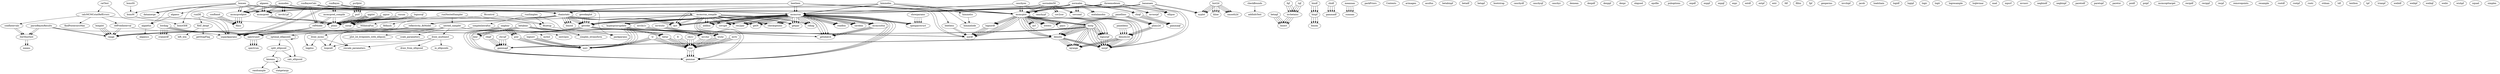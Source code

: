 /* Created by mdot for Matlab */
digraph m2html {
  RAT_deopt -> getStopFlag;
  RAT_deopt -> left_win;
  runDE -> RAT_deopt;
  runDE -> fitsetup;
  runDE -> unpackparams;
  NSIntraFun -> unpackparams;
  draw_mcmc -> logplus;
  draw_mcmc -> loopcell;
  draw_mcmc -> rescale_parameters;
  draw_multinest -> draw_from_ellipsoid;
  draw_multinest -> in_ellipsoids;
  draw_multinest -> loopcell;
  draw_multinest -> rescale_parameters;
  iterShortest -> means;
  iterShortest -> means;
  kmeans -> kmeans;
  kmeans -> randsample;
  kmeans -> statgetargs;
  nested_sampler -> draw_mcmc;
  nested_sampler -> draw_multinest;
  nested_sampler -> logplus;
  nested_sampler -> loopcell;
  nested_sampler -> mchol;
  nested_sampler -> nest2pos;
  nested_sampler -> optimal_ellipsoids;
  nested_sampler -> plot_2d_livepoints_with_ellipses;
  nested_sampler -> rescale_parameters;
  nested_sampler -> scale_parameters;
  optimal_ellipsoids -> calc_ellipsoid;
  optimal_ellipsoids -> optimal_ellipsoids;
  optimal_ellipsoids -> split_ellipsoid;
  parseBayesResults -> iterShortest;
  parseBayesResults -> iterShortest;
  parseBayesResults -> unpackparams;
  parseBayesResults -> range;
  parseBayesResults -> range;
  runNestedSampler -> NSIntraFun;
  runNestedSampler -> nested_sampler;
  runNestedSampler -> packparams;
  split_ellipsoid -> calc_ellipsoid;
  split_ellipsoid -> kmeans;
  calcMCMCstatRefErrors -> confIntervals;
  calcMCMCstatRefErrors -> findPosteriorsMax;
  calcMCMCstatRefErrors -> refPredInterval;
  calcMCMCstatRefErrors -> unpackparams;
  confIntervals -> iterShortest;
  confIntervals -> iterShortest;
  ratTest -> calcMCMCstatRefErrors;
  ratTest -> unpackparams;
  refPredInterval -> unpackparams;
  refPredInterval -> range;
  refPredInterval -> range;
  checkBounds -> addInfoText;
  fitcontrol -> fitfinish;
  fitcontrol -> fitsetup;
  fitfinish -> unpackparams;
  fitsetup -> packparams;
          betabinr -> betar;
  betabinr -> binr;
  betabinr -> betar;
  betabinr -> binr;
  betaqf -> bisect;
  betaqf -> bisect;
  betar -> chir;
  betar -> chir;
  bindf -> binpf;
  bindf -> binpf;
  binpf -> binom;
  binpf -> binom;
  boxplot -> range;
  boxplot -> range;
  chainstats -> bmstd;
  chainstats -> geweke;
  chainstats -> iact;
  chainstats -> plims;
  chainstats -> bmstd;
  chainstats -> geweke;
  chainstats -> iact;
  chainstats -> plims;
  chi1pf -> gammapf;
  chi1pf -> gammapf;
  chi1r -> chir;
  chi1r -> chir;
  chidf -> gammadf;
  chidf -> gammadf;
  chipf -> gammapf;
  chipf -> gammapf;
  chiqf -> gammaqf;
  chiqf -> gammaqf;
  chir -> gammar;
  chir -> gammar;
  confband -> fillyy;
  confband -> fillyy;
  cusum -> norqf;
  cusum -> norqf;
  density -> gammapf;
  density -> iqrange;
  density -> norpf;
  density -> gammapf;
  density -> iqrange;
  density -> norpf;
  density2d -> iqrange;
  density2d -> norpf;
  density2d -> iqrange;
  density2d -> norpf;
  algaeex -> chainstats;
  algaeex -> algaefun;
  algaeex -> algaess;
  algaeex -> mcmcplot;
  algaeex -> mcmcpred;
  algaeex -> mcmcpredplot;
  algaeex -> mcmcrun;
  algaeex -> chainstats;
  algaeex -> mcmcplot;
  algaeex -> mcmcpred;
  algaeex -> mcmcpredplot;
  algaeex -> mcmcrun;
  algaefun -> algaesys;
  algaess -> algaefun;
  bananaex -> ellipse;
  bananaex -> mcmcplot;
  bananaex -> mcmcrun;
  bananaex -> xyplot;
  bananaex -> ellipse;
  bananaex -> mcmcplot;
  bananaex -> mcmcrun;
  bananaex -> xyplot;
  beetleex -> beetless;
  beetleex -> mcmcplot;
  beetleex -> mcmcpred;
  beetleex -> mcmcpredplot;
  beetleex -> mcmcrun;
  beetleex -> nordf;
  beetleex -> mcmcplot;
  beetleex -> mcmcpred;
  beetleex -> mcmcpredplot;
  beetleex -> mcmcrun;
  beetleex -> nordf;
  beetless -> nordf;
  beetless -> nordf;
  boxoM -> boxoODE;
  boxoSS -> boxoM;
  boxoex -> datamerge;
  boxoex -> boxoM;
  boxoex -> boxoODE;
  boxoex -> mcmcplot;
  boxoex -> mcmcpred;
  boxoex -> mcmcpredplot;
  boxoex -> mcmcrun;
  boxoex -> datamerge;
  boxoex -> mcmcplot;
  boxoex -> mcmcpred;
  boxoex -> mcmcpredplot;
  boxoex -> mcmcrun;
  cauchyex -> cauchypf;
  cauchyex -> mcmcplot;
  cauchyex -> mcmcrun;
  cauchyex -> cauchypf;
  cauchyex -> mcmcplot;
  cauchyex -> mcmcrun;
  himmelex -> chainstats;
  himmelex -> himmelode;
  himmelex -> himmelss;
  himmelex -> mcmcplot;
  himmelex -> mcmcrun;
  himmelex -> chainstats;
  himmelex -> mcmcplot;
  himmelex -> mcmcrun;
  himmelss -> himmelode;
  monodex -> invchi1pf;
  monodex -> mcmcplot;
  monodex -> mcmcpred;
  monodex -> mcmcpredplot;
  monodex -> mcmcrun;
  monodex -> invchi1pf;
  monodex -> mcmcplot;
  monodex -> mcmcpred;
  monodex -> mcmcpredplot;
  monodex -> mcmcrun;
  normalex -> chiqf;
  normalex -> covcond;
  normalex -> ellipse;
  normalex -> iact;
  normalex -> mahalanobis;
  normalex -> mcmcplot;
  normalex -> mcmcrun;
  normalex -> chiqf;
  normalex -> covcond;
  normalex -> ellipse;
  normalex -> iact;
  normalex -> mahalanobis;
  normalex -> mcmcplot;
  normalex -> mcmcrun;
  normalex50 -> cov2cor;
  normalex50 -> covcond;
  normalex50 -> mcmcplot;
  normalex50 -> mcmcrun;
  normalex50 -> cov2cor;
  normalex50 -> covcond;
  normalex50 -> mcmcplot;
  normalex50 -> mcmcrun;
  threemodesex -> mcmcplot;
  threemodesex -> mcmcrun;
  threemodesex -> mvnorpf;
  threemodesex -> norpf;
  threemodesex -> mcmcplot;
  threemodesex -> mcmcrun;
  threemodesex -> mvnorpf;
  threemodesex -> norpf;
  fqf -> invbetainc;
  fqf -> invbetainc;
  fr -> chir;
  fr -> chir;
  geweke -> nordf;
  geweke -> spectrum0;
  geweke -> nordf;
  geweke -> spectrum0;
  gewekeplot -> geweke;
  gewekeplot -> geweke;
  hist2d -> hline;
  hist2d -> smooth2d;
  hist2d -> xyplot;
  hist2d -> hline;
  hist2d -> smooth2d;
  hist2d -> xyplot;
  histp -> density;
  histp -> iqrange;
  histp -> lognorpf;
  histp -> norpf;
  histp -> range;
  histp -> density;
  histp -> iqrange;
  histp -> lognorpf;
  histp -> norpf;
  histp -> range;
  hwdiag -> cramerdf;
  hwdiag -> spectrum0;
  hwdiag -> cramerdf;
  hwdiag -> spectrum0;
  hyperpriorupdate -> invchir;
  hyperpriorupdate -> norr;
  hyperpriorupdate -> invchir;
  hyperpriorupdate -> norr;
  invbetainc -> bisect;
  invbetainc -> bisect;
  invchi1r -> invchir;
  invchi1r -> invchir;
  invchir -> chir;
  invchir -> chir;
  invwishr -> wishr;
  invwishr -> wishr;
  lognordf -> nordf;
  lognordf -> nordf;
  lognorpf -> norpf;
  lognorpf -> norpf;
  lognorqf -> norqf;
  lognorqf -> norqf;
  lognorr -> norr;
  lognorr -> norr;
  mcmcplot -> acf;
  mcmcplot -> density;
  mcmcplot -> histp;
  mcmcplot -> lognordf;
  mcmcplot -> lognorpf;
  mcmcplot -> lowess;
  mcmcplot -> nordf;
  mcmcplot -> norpf;
  mcmcplot -> pairs;
  mcmcplot -> acf;
  mcmcplot -> density;
  mcmcplot -> histp;
  mcmcplot -> lognordf;
  mcmcplot -> lognorpf;
  mcmcplot -> lowess;
  mcmcplot -> nordf;
  mcmcplot -> norpf;
  mcmcplot -> pairs;
  mcmcpred -> plims;
  mcmcpred -> plims;
  mcmcpred_compile -> plims;
  mcmcpred_compile -> refModel;
  mcmcpred_compile -> plims;
  mcmcpred_compile -> refModel;
  mcmcpredplot -> fillyy;
  mcmcpredplot -> fillyy;
  mcmcrun -> addbin;
  mcmcrun -> covupd;
  mcmcrun -> gammar;
  mcmcrun -> geweke;
  mcmcrun -> hyperpriorupdate;
  mcmcrun -> iact;
  mcmcrun -> mcmcssfun;
  mcmcrun -> openparstruct;
  mcmcrun -> checkoptions;
  mcmcrun -> getN;
  mcmcrun -> getnbatch;
  mcmcrun -> getpar;
  mcmcrun -> readbin;
  mcmcrun -> res2par;
  mcmcrun -> rldiag;
  mcmcrun -> savebin;
  mcmcrun -> addbin;
  mcmcrun -> covupd;
  mcmcrun -> gammar;
  mcmcrun -> geweke;
  mcmcrun -> hyperpriorupdate;
  mcmcrun -> iact;
  mcmcrun -> mcmcssfun;
  mcmcrun -> openparstruct;
  mcmcrun -> checkoptions;
  mcmcrun -> getN;
  mcmcrun -> getnbatch;
  mcmcrun -> getpar;
  mcmcrun -> readbin;
  mcmcrun -> res2par;
  mcmcrun -> rldiag;
  mcmcrun -> savebin;
  mcmcrun_compile -> addbin;
  mcmcrun_compile -> covupd;
  mcmcrun_compile -> gammar;
  mcmcrun_compile -> geweke;
  mcmcrun_compile -> iact;
  mcmcrun_compile -> checkoptions;
  mcmcrun_compile -> getN;
  mcmcrun_compile -> getnbatch;
  mcmcrun_compile -> getpar;
  mcmcrun_compile -> reflectivity_fitModel;
  mcmcrun_compile -> res2par;
  mcmcrun_compile -> rldiag;
  mcmcrun_compile -> addbin;
  mcmcrun_compile -> covupd;
  mcmcrun_compile -> gammar;
  mcmcrun_compile -> geweke;
  mcmcrun_compile -> iact;
  mcmcrun_compile -> checkoptions;
  mcmcrun_compile -> getN;
  mcmcrun_compile -> getnbatch;
  mcmcrun_compile -> getpar;
  mcmcrun_compile -> reflectivity_fitModel;
  mcmcrun_compile -> res2par;
  mcmcrun_compile -> rldiag;
  mcmcssfun -> getnbatch;
  mcmcssfun -> getnbatch;
  meannan -> sumnan;
  meannan -> sumnan;
  mvtr -> chir;
  mvtr -> chir;
  negbinr -> gammar;
  negbinr -> poir;
  negbinr -> gammar;
  negbinr -> poir;
  paneldens -> density2d;
  paneldens -> density2d;
  panellims -> density;
  panellims -> plims2d;
  panellims -> density;
  panellims -> plims2d;
  plims2d -> density2d;
  plims2d -> density2d;
  poir -> norr;
  poir -> norr;
  psrf -> plims;
  psrf -> plims;
  psrfplot -> psrf;
  psrfplot -> psrf;
  qqnor -> norqf;
  qqnor -> plims;
  qqnor -> norqf;
  qqnor -> plims;
  qqplot -> norqf;
  qqplot -> plims;
  qqplot -> norqf;
  qqplot -> plims;
  refModel -> unpackparams;
  reflectivity_fitModel -> unpackparams;
  runBayes -> unpackparams;
  runBayes -> mcmcpred_compile;
  runBayes -> mcmcrun;
  runBayes -> mcmcrun;
  showparams -> openparstruct;
  showparams -> openparstruct;
  spectrum0 -> spectrum;
  spectrum0 -> spectrum;
  tqf -> invbetainc;
  tqf -> invbetainc;
  tr -> chir;
  tr -> norr;
  tr -> chir;
  tr -> norr;
  wishr -> chir;
  wishr -> chir;
          betabinr -> betar;
  betabinr -> binr;
  betabinr -> betar;
  betabinr -> binr;
  betaqf -> bisect;
  betaqf -> bisect;
  betar -> chir;
  betar -> chir;
  bindf -> binpf;
  bindf -> binpf;
  binpf -> binom;
  binpf -> binom;
  boxplot -> range;
  boxplot -> range;
  chainstats -> bmstd;
  chainstats -> geweke;
  chainstats -> iact;
  chainstats -> plims;
  chainstats -> bmstd;
  chainstats -> geweke;
  chainstats -> iact;
  chainstats -> plims;
  chi1pf -> gammapf;
  chi1pf -> gammapf;
  chi1r -> chir;
  chi1r -> chir;
  chidf -> gammadf;
  chidf -> gammadf;
  chipf -> gammapf;
  chipf -> gammapf;
  chiqf -> gammaqf;
  chiqf -> gammaqf;
  chir -> gammar;
  chir -> gammar;
  confband -> fillyy;
  confband -> fillyy;
  cusum -> norqf;
  cusum -> norqf;
  density -> gammapf;
  density -> iqrange;
  density -> norpf;
  density -> gammapf;
  density -> iqrange;
  density -> norpf;
  density2d -> iqrange;
  density2d -> norpf;
  density2d -> iqrange;
  density2d -> norpf;
  fqf -> invbetainc;
  fqf -> invbetainc;
  fr -> chir;
  fr -> chir;
  geweke -> nordf;
  geweke -> spectrum0;
  geweke -> nordf;
  geweke -> spectrum0;
  gewekeplot -> geweke;
  gewekeplot -> geweke;
  hist2d -> hline;
  hist2d -> smooth2d;
  hist2d -> xyplot;
  hist2d -> hline;
  hist2d -> smooth2d;
  hist2d -> xyplot;
  histp -> density;
  histp -> iqrange;
  histp -> lognorpf;
  histp -> norpf;
  histp -> range;
  histp -> density;
  histp -> iqrange;
  histp -> lognorpf;
  histp -> norpf;
  histp -> range;
  hwdiag -> cramerdf;
  hwdiag -> spectrum0;
  hwdiag -> cramerdf;
  hwdiag -> spectrum0;
  hyperpriorupdate -> invchir;
  hyperpriorupdate -> norr;
  hyperpriorupdate -> invchir;
  hyperpriorupdate -> norr;
  invbetainc -> bisect;
  invbetainc -> bisect;
  invchi1r -> invchir;
  invchi1r -> invchir;
  invchir -> chir;
  invchir -> chir;
  invwishr -> wishr;
  invwishr -> wishr;
  lognordf -> nordf;
  lognordf -> nordf;
  lognorpf -> norpf;
  lognorpf -> norpf;
  lognorqf -> norqf;
  lognorqf -> norqf;
  lognorr -> norr;
  lognorr -> norr;
  mcmcplot -> acf;
  mcmcplot -> density;
  mcmcplot -> histp;
  mcmcplot -> lognordf;
  mcmcplot -> lognorpf;
  mcmcplot -> lowess;
  mcmcplot -> nordf;
  mcmcplot -> norpf;
  mcmcplot -> pairs;
  mcmcplot -> acf;
  mcmcplot -> density;
  mcmcplot -> histp;
  mcmcplot -> lognordf;
  mcmcplot -> lognorpf;
  mcmcplot -> lowess;
  mcmcplot -> nordf;
  mcmcplot -> norpf;
  mcmcplot -> pairs;
  mcmcpred -> plims;
  mcmcpred -> plims;
  mcmcpredplot -> fillyy;
  mcmcpredplot -> fillyy;
  mcmcrun -> addbin;
  mcmcrun -> covupd;
  mcmcrun -> gammar;
  mcmcrun -> geweke;
  mcmcrun -> hyperpriorupdate;
  mcmcrun -> iact;
  mcmcrun -> mcmcssfun;
  mcmcrun -> openparstruct;
  mcmcrun -> checkoptions;
  mcmcrun -> getN;
  mcmcrun -> getnbatch;
  mcmcrun -> getpar;
  mcmcrun -> readbin;
  mcmcrun -> res2par;
  mcmcrun -> rldiag;
  mcmcrun -> savebin;
  mcmcrun -> addbin;
  mcmcrun -> covupd;
  mcmcrun -> gammar;
  mcmcrun -> geweke;
  mcmcrun -> hyperpriorupdate;
  mcmcrun -> iact;
  mcmcrun -> mcmcssfun;
  mcmcrun -> openparstruct;
  mcmcrun -> checkoptions;
  mcmcrun -> getN;
  mcmcrun -> getnbatch;
  mcmcrun -> getpar;
  mcmcrun -> readbin;
  mcmcrun -> res2par;
  mcmcrun -> rldiag;
  mcmcrun -> savebin;
  mcmcssfun -> getnbatch;
  mcmcssfun -> getnbatch;
  meannan -> sumnan;
  meannan -> sumnan;
  mvtr -> chir;
  mvtr -> chir;
  negbinr -> gammar;
  negbinr -> poir;
  negbinr -> gammar;
  negbinr -> poir;
  paneldens -> density2d;
  paneldens -> density2d;
  panellims -> density;
  panellims -> plims2d;
  panellims -> density;
  panellims -> plims2d;
  plims2d -> density2d;
  plims2d -> density2d;
  poir -> norr;
  poir -> norr;
  psrf -> plims;
  psrf -> plims;
  psrfplot -> psrf;
  psrfplot -> psrf;
  qqnor -> norqf;
  qqnor -> plims;
  qqnor -> norqf;
  qqnor -> plims;
  qqplot -> norqf;
  qqplot -> plims;
  qqplot -> norqf;
  qqplot -> plims;
  refModel -> unpackparams;
  reflectivity_fitModel -> unpackparams;
  runBayes -> unpackparams;
  runBayes -> mcmcpred_compile;
  runBayes -> mcmcrun_compile;
  showparams -> openparstruct;
  showparams -> openparstruct;
  spectrum0 -> spectrum;
  spectrum0 -> spectrum;
  tqf -> invbetainc;
  tqf -> invbetainc;
  tr -> chir;
  tr -> norr;
  tr -> chir;
  tr -> norr;
  wishr -> chir;
  wishr -> chir;
  runBayesCalc -> packparams;
  runBayesCalc -> unpackparams;
  runBayesCalc -> mcmcrun;
  runBayesCalc -> refModel;
  runBayesCalc -> mcmcrun;
  runBayesCalc -> refModel;
  runSimplex -> fitsetup;
  runSimplex -> unpackparams;
  runSimplex -> simplexIntrafun;
  runSimplex -> simplex_xtransform;
  simplexIntrafun -> unpackparams;
  simplexIntrafun -> simplex_xtransform;

  RAT_deopt [URL="minimisers/DE/RAT_deopt.html"];
  addInfoText [URL="minimisers/DE/addInfoText.html"];
  getStopFlag [URL="minimisers/DE/getStopFlag.html"];
  left_win [URL="minimisers/DE/left_win.html"];
  runDE [URL="minimisers/DE/runDE.html"];
  NSIntraFun [URL="minimisers/NSMain/NSIntraFun.html"];
  calc_ellipsoid [URL="minimisers/NSMain/calc_ellipsoid.html"];
  draw_from_ellipsoid [URL="minimisers/NSMain/draw_from_ellipsoid.html"];
  draw_mcmc [URL="minimisers/NSMain/draw_mcmc.html"];
  draw_multinest [URL="minimisers/NSMain/draw_multinest.html"];
  in_ellipsoids [URL="minimisers/NSMain/in_ellipsoids.html"];
  iterShortest [URL="minimisers/NSMain/iterShortest.html"];
  kmeans [URL="minimisers/NSMain/kmeans.html"];
  logplus [URL="minimisers/NSMain/logplus.html"];
  loopcell [URL="minimisers/NSMain/loopcell.html"];
  mchol [URL="minimisers/NSMain/mchol.html"];
  nest2pos [URL="minimisers/NSMain/nest2pos.html"];
  nested_sampler [URL="minimisers/NSMain/nested_sampler.html"];
  optimal_ellipsoids [URL="minimisers/NSMain/optimal_ellipsoids.html"];
  parseBayesResults [URL="minimisers/NSMain/parseBayesResults.html"];
  plot_2d_livepoints_with_ellipses [URL="minimisers/NSMain/plot_2d_livepoints_with_ellipses.html"];
  randsample [URL="minimisers/NSMain/randsample.html"];
  rescale_parameters [URL="minimisers/NSMain/rescale_parameters.html"];
  runNestedSampler [URL="minimisers/NSMain/runNestedSampler.html"];
  scale_parameters [URL="minimisers/NSMain/scale_parameters.html"];
  split_ellipsoid [URL="minimisers/NSMain/split_ellipsoid.html"];
  statgetargs [URL="minimisers/NSMain/statgetargs.html"];
  calcMCMCstatRefErrors [URL="minimisers/generalUtils/bayesStats/calcMCMCstatRefErrors.html"];
  confIntervals [URL="minimisers/generalUtils/bayesStats/confIntervals.html"];
  findPosteriorsMax [URL="minimisers/generalUtils/bayesStats/findPosteriorsMax.html"];
  iterShortest [URL="minimisers/generalUtils/bayesStats/iterShortest.html"];
  packPriors [URL="minimisers/generalUtils/bayesStats/packPriors.html"];
  ratTest [URL="minimisers/generalUtils/bayesStats/ratTest.html"];
  refPredInterval [URL="minimisers/generalUtils/bayesStats/refPredInterval.html"];
  checkBounds [URL="minimisers/generalUtils/checkBounds.html"];
  fitcontrol [URL="minimisers/generalUtils/fitcontrol.html"];
  fitfinish [URL="minimisers/generalUtils/fitfinish.html"];
  fitsetup [URL="minimisers/generalUtils/fitsetup.html"];
  packparams [URL="minimisers/generalUtils/packparams.html"];
  unpackparams [URL="minimisers/generalUtils/unpackparams.html"];
    Contents [URL="minimisers/mcmcstat/Contents.html"];
  acf [URL="minimisers/mcmcstat/acf.html"];
  addbin [URL="minimisers/mcmcstat/addbin.html"];
  arimagen [URL="minimisers/mcmcstat/arimagen.html"];
  assifun [URL="minimisers/mcmcstat/assifun.html"];
  betabinpf [URL="minimisers/mcmcstat/betabinpf.html"];
  betabinr [URL="minimisers/mcmcstat/betabinr.html"];
  betadf [URL="minimisers/mcmcstat/betadf.html"];
  betapf [URL="minimisers/mcmcstat/betapf.html"];
  betaqf [URL="minimisers/mcmcstat/betaqf.html"];
  betar [URL="minimisers/mcmcstat/betar.html"];
  bindf [URL="minimisers/mcmcstat/bindf.html"];
  binom [URL="minimisers/mcmcstat/binom.html"];
  binpf [URL="minimisers/mcmcstat/binpf.html"];
  binr [URL="minimisers/mcmcstat/binr.html"];
  bisect [URL="minimisers/mcmcstat/bisect.html"];
  bmstd [URL="minimisers/mcmcstat/bmstd.html"];
  bootstrap [URL="minimisers/mcmcstat/bootstrap.html"];
  boxplot [URL="minimisers/mcmcstat/boxplot.html"];
  cauchydf [URL="minimisers/mcmcstat/cauchydf.html"];
  cauchypf [URL="minimisers/mcmcstat/cauchypf.html"];
  cauchyqf [URL="minimisers/mcmcstat/cauchyqf.html"];
  cauchyr [URL="minimisers/mcmcstat/cauchyr.html"];
  chainstats [URL="minimisers/mcmcstat/chainstats.html"];
  chi1pf [URL="minimisers/mcmcstat/chi1pf.html"];
  chi1r [URL="minimisers/mcmcstat/chi1r.html"];
  chidf [URL="minimisers/mcmcstat/chidf.html"];
  chipf [URL="minimisers/mcmcstat/chipf.html"];
  chiqf [URL="minimisers/mcmcstat/chiqf.html"];
  chir [URL="minimisers/mcmcstat/chir.html"];
  confband [URL="minimisers/mcmcstat/confband.html"];
  cov2cor [URL="minimisers/mcmcstat/cov2cor.html"];
  covcond [URL="minimisers/mcmcstat/covcond.html"];
  covupd [URL="minimisers/mcmcstat/covupd.html"];
  cramerdf [URL="minimisers/mcmcstat/cramerdf.html"];
  cusum [URL="minimisers/mcmcstat/cusum.html"];
  datamerge [URL="minimisers/mcmcstat/datamerge.html"];
  demean [URL="minimisers/mcmcstat/demean.html"];
  density [URL="minimisers/mcmcstat/density.html"];
  density2d [URL="minimisers/mcmcstat/density2d.html"];
  dexpdf [URL="minimisers/mcmcstat/dexpdf.html"];
  dexppf [URL="minimisers/mcmcstat/dexppf.html"];
  dexpr [URL="minimisers/mcmcstat/dexpr.html"];
  elapsed [URL="minimisers/mcmcstat/elapsed.html"];
  ellipse [URL="minimisers/mcmcstat/ellipse.html"];
  epsfile [URL="minimisers/mcmcstat/epsfile.html"];
  algaeex [URL="minimisers/mcmcstat/examples/algaeex.html"];
  algaefun [URL="minimisers/mcmcstat/examples/algaefun.html"];
  algaess [URL="minimisers/mcmcstat/examples/algaess.html"];
  algaesys [URL="minimisers/mcmcstat/examples/algaesys.html"];
  bananaex [URL="minimisers/mcmcstat/examples/bananaex.html"];
  beetleex [URL="minimisers/mcmcstat/examples/beetleex.html"];
  beetless [URL="minimisers/mcmcstat/examples/beetless.html"];
  boxoM [URL="minimisers/mcmcstat/examples/boxoM.html"];
  boxoODE [URL="minimisers/mcmcstat/examples/boxoODE.html"];
  boxoSS [URL="minimisers/mcmcstat/examples/boxoSS.html"];
  boxoex [URL="minimisers/mcmcstat/examples/boxoex.html"];
  cauchyex [URL="minimisers/mcmcstat/examples/cauchyex.html"];
  himmelex [URL="minimisers/mcmcstat/examples/himmelex.html"];
  himmelode [URL="minimisers/mcmcstat/examples/himmelode.html"];
  himmelss [URL="minimisers/mcmcstat/examples/himmelss.html"];
  monodex [URL="minimisers/mcmcstat/examples/monodex.html"];
  normalex [URL="minimisers/mcmcstat/examples/normalex.html"];
  normalex50 [URL="minimisers/mcmcstat/examples/normalex50.html"];
  puboptions [URL="minimisers/mcmcstat/examples/puboptions.html"];
  threemodesex [URL="minimisers/mcmcstat/examples/threemodesex.html"];
  expdf [URL="minimisers/mcmcstat/expdf.html"];
  exppf [URL="minimisers/mcmcstat/exppf.html"];
  expqf [URL="minimisers/mcmcstat/expqf.html"];
  expr [URL="minimisers/mcmcstat/expr.html"];
  extdf [URL="minimisers/mcmcstat/extdf.html"];
  extpf [URL="minimisers/mcmcstat/extpf.html"];
  extr [URL="minimisers/mcmcstat/extr.html"];
  fdf [URL="minimisers/mcmcstat/fdf.html"];
  fillxx [URL="minimisers/mcmcstat/fillxx.html"];
  fillyy [URL="minimisers/mcmcstat/fillyy.html"];
  fpf [URL="minimisers/mcmcstat/fpf.html"];
  fqf [URL="minimisers/mcmcstat/fqf.html"];
  fr [URL="minimisers/mcmcstat/fr.html"];
  gammadf [URL="minimisers/mcmcstat/gammadf.html"];
  gammapf [URL="minimisers/mcmcstat/gammapf.html"];
  gammaqf [URL="minimisers/mcmcstat/gammaqf.html"];
  gammar [URL="minimisers/mcmcstat/gammar.html"];
  genperms [URL="minimisers/mcmcstat/genperms.html"];
  geweke [URL="minimisers/mcmcstat/geweke.html"];
  gewekeplot [URL="minimisers/mcmcstat/gewekeplot.html"];
  hist2d [URL="minimisers/mcmcstat/hist2d.html"];
  histp [URL="minimisers/mcmcstat/histp.html"];
  hline [URL="minimisers/mcmcstat/hline.html"];
  hwdiag [URL="minimisers/mcmcstat/hwdiag.html"];
  hyperpriorupdate [URL="minimisers/mcmcstat/hyperpriorupdate.html"];
  iact [URL="minimisers/mcmcstat/iact.html"];
  invbetainc [URL="minimisers/mcmcstat/invbetainc.html"];
  invchi1pf [URL="minimisers/mcmcstat/invchi1pf.html"];
  invchi1r [URL="minimisers/mcmcstat/invchi1r.html"];
  invchipf [URL="minimisers/mcmcstat/invchipf.html"];
  invchir [URL="minimisers/mcmcstat/invchir.html"];
  invwishr [URL="minimisers/mcmcstat/invwishr.html"];
  iqrange [URL="minimisers/mcmcstat/iqrange.html"];
  jacob [URL="minimisers/mcmcstat/jacob.html"];
  loadchain [URL="minimisers/mcmcstat/loadchain.html"];
  logidf [URL="minimisers/mcmcstat/logidf.html"];
  logipf [URL="minimisers/mcmcstat/logipf.html"];
  logir [URL="minimisers/mcmcstat/logir.html"];
  logit [URL="minimisers/mcmcstat/logit.html"];
  lognordf [URL="minimisers/mcmcstat/lognordf.html"];
  lognorpf [URL="minimisers/mcmcstat/lognorpf.html"];
  lognorqf [URL="minimisers/mcmcstat/lognorqf.html"];
  lognorr [URL="minimisers/mcmcstat/lognorr.html"];
  logresample [URL="minimisers/mcmcstat/logresample.html"];
  lowess [URL="minimisers/mcmcstat/lowess.html"];
  lsqlevmar [URL="minimisers/mcmcstat/lsqlevmar.html"];
  mad [URL="minimisers/mcmcstat/mad.html"];
  mahalanobis [URL="minimisers/mcmcstat/mahalanobis.html"];
  mcmcplot [URL="minimisers/mcmcstat/mcmcplot.html"];
  mcmcpred [URL="minimisers/mcmcstat/mcmcpred.html"];
  mcmcpred_compile [URL="minimisers/mcmcstat/mcmcpred_compile.html"];
  mcmcpredplot [URL="minimisers/mcmcstat/mcmcpredplot.html"];
  mcmcrun [URL="minimisers/mcmcstat/mcmcrun.html"];
  mcmcrun_compile [URL="minimisers/mcmcstat/mcmcrun_compile.html"];
  mcmcssfun [URL="minimisers/mcmcstat/mcmcssfun.html"];
  meannan [URL="minimisers/mcmcstat/meannan.html"];
  means [URL="minimisers/mcmcstat/means.html"];
  mpsrf [URL="minimisers/mcmcstat/mpsrf.html"];
  mvnorpf [URL="minimisers/mcmcstat/mvnorpf.html"];
  mvnorr [URL="minimisers/mcmcstat/mvnorr.html"];
  mvtr [URL="minimisers/mcmcstat/mvtr.html"];
  negbindf [URL="minimisers/mcmcstat/negbindf.html"];
  negbinpf [URL="minimisers/mcmcstat/negbinpf.html"];
  negbinr [URL="minimisers/mcmcstat/negbinr.html"];
  nordf [URL="minimisers/mcmcstat/nordf.html"];
  norpf [URL="minimisers/mcmcstat/norpf.html"];
  norqf [URL="minimisers/mcmcstat/norqf.html"];
  norr [URL="minimisers/mcmcstat/norr.html"];
  openparstruct [URL="minimisers/mcmcstat/openparstruct.html"];
  pairs [URL="minimisers/mcmcstat/pairs.html"];
  paneldens [URL="minimisers/mcmcstat/paneldens.html"];
  panellims [URL="minimisers/mcmcstat/panellims.html"];
  paretodf [URL="minimisers/mcmcstat/paretodf.html"];
  paretopf [URL="minimisers/mcmcstat/paretopf.html"];
  paretor [URL="minimisers/mcmcstat/paretor.html"];
  plims [URL="minimisers/mcmcstat/plims.html"];
  plims2d [URL="minimisers/mcmcstat/plims2d.html"];
  poidf [URL="minimisers/mcmcstat/poidf.html"];
  poipf [URL="minimisers/mcmcstat/poipf.html"];
  poir [URL="minimisers/mcmcstat/poir.html"];
  checkoptions [URL="minimisers/mcmcstat/private/checkoptions.html"];
  getN [URL="minimisers/mcmcstat/private/getN.html"];
  getnbatch [URL="minimisers/mcmcstat/private/getnbatch.html"];
  getpar [URL="minimisers/mcmcstat/private/getpar.html"];
  mcmcopttarget [URL="minimisers/mcmcstat/private/mcmcopttarget.html"];
  psrf [URL="minimisers/mcmcstat/psrf.html"];
  psrfplot [URL="minimisers/mcmcstat/psrfplot.html"];
  qqnor [URL="minimisers/mcmcstat/qqnor.html"];
  qqplot [URL="minimisers/mcmcstat/qqplot.html"];
  range [URL="minimisers/mcmcstat/range.html"];
  readbin [URL="minimisers/mcmcstat/readbin.html"];
  recipdf [URL="minimisers/mcmcstat/recipdf.html"];
  recippf [URL="minimisers/mcmcstat/recippf.html"];
  recpf [URL="minimisers/mcmcstat/recpf.html"];
  refModel [URL="minimisers/mcmcstat/refModel.html"];
  reflectivity_fitModel [URL="minimisers/mcmcstat/reflectivity_fitModel.html"];
  removepoints [URL="minimisers/mcmcstat/removepoints.html"];
  res2par [URL="minimisers/mcmcstat/res2par.html"];
  resample [URL="minimisers/mcmcstat/resample.html"];
  rldiag [URL="minimisers/mcmcstat/rldiag.html"];
  rootdf [URL="minimisers/mcmcstat/rootdf.html"];
  rootpf [URL="minimisers/mcmcstat/rootpf.html"];
  rootr [URL="minimisers/mcmcstat/rootr.html"];
  runBayes [URL="minimisers/mcmcstat/runBayes.html"];
  savebin [URL="minimisers/mcmcstat/savebin.html"];
  showparams [URL="minimisers/mcmcstat/showparams.html"];
  smooth2d [URL="minimisers/mcmcstat/smooth2d.html"];
  spectrum [URL="minimisers/mcmcstat/spectrum.html"];
  spectrum0 [URL="minimisers/mcmcstat/spectrum0.html"];
  stdnan [URL="minimisers/mcmcstat/stdnan.html"];
  sumnan [URL="minimisers/mcmcstat/sumnan.html"];
  tdf [URL="minimisers/mcmcstat/tdf.html"];
  textbox [URL="minimisers/mcmcstat/textbox.html"];
  tpf [URL="minimisers/mcmcstat/tpf.html"];
  tqf [URL="minimisers/mcmcstat/tqf.html"];
  tr [URL="minimisers/mcmcstat/tr.html"];
  trianpf [URL="minimisers/mcmcstat/trianpf.html"];
  weibdf [URL="minimisers/mcmcstat/weibdf.html"];
  weibpf [URL="minimisers/mcmcstat/weibpf.html"];
  weibqf [URL="minimisers/mcmcstat/weibqf.html"];
  weibr [URL="minimisers/mcmcstat/weibr.html"];
  wishpf [URL="minimisers/mcmcstat/wishpf.html"];
  wishr [URL="minimisers/mcmcstat/wishr.html"];
  xquad [URL="minimisers/mcmcstat/xquad.html"];
  xyplot [URL="minimisers/mcmcstat/xyplot.html"];
    Contents [URL="minimisers/mcmcstat_new/Contents.html"];
  acf [URL="minimisers/mcmcstat_new/acf.html"];
  addbin [URL="minimisers/mcmcstat_new/addbin.html"];
  arimagen [URL="minimisers/mcmcstat_new/arimagen.html"];
  assifun [URL="minimisers/mcmcstat_new/assifun.html"];
  betabinpf [URL="minimisers/mcmcstat_new/betabinpf.html"];
  betabinr [URL="minimisers/mcmcstat_new/betabinr.html"];
  betadf [URL="minimisers/mcmcstat_new/betadf.html"];
  betapf [URL="minimisers/mcmcstat_new/betapf.html"];
  betaqf [URL="minimisers/mcmcstat_new/betaqf.html"];
  betar [URL="minimisers/mcmcstat_new/betar.html"];
  bindf [URL="minimisers/mcmcstat_new/bindf.html"];
  binom [URL="minimisers/mcmcstat_new/binom.html"];
  binpf [URL="minimisers/mcmcstat_new/binpf.html"];
  binr [URL="minimisers/mcmcstat_new/binr.html"];
  bisect [URL="minimisers/mcmcstat_new/bisect.html"];
  bmstd [URL="minimisers/mcmcstat_new/bmstd.html"];
  bootstrap [URL="minimisers/mcmcstat_new/bootstrap.html"];
  boxplot [URL="minimisers/mcmcstat_new/boxplot.html"];
  cauchydf [URL="minimisers/mcmcstat_new/cauchydf.html"];
  cauchypf [URL="minimisers/mcmcstat_new/cauchypf.html"];
  cauchyqf [URL="minimisers/mcmcstat_new/cauchyqf.html"];
  cauchyr [URL="minimisers/mcmcstat_new/cauchyr.html"];
  chainstats [URL="minimisers/mcmcstat_new/chainstats.html"];
  chi1pf [URL="minimisers/mcmcstat_new/chi1pf.html"];
  chi1r [URL="minimisers/mcmcstat_new/chi1r.html"];
  chidf [URL="minimisers/mcmcstat_new/chidf.html"];
  chipf [URL="minimisers/mcmcstat_new/chipf.html"];
  chiqf [URL="minimisers/mcmcstat_new/chiqf.html"];
  chir [URL="minimisers/mcmcstat_new/chir.html"];
  confband [URL="minimisers/mcmcstat_new/confband.html"];
  cov2cor [URL="minimisers/mcmcstat_new/cov2cor.html"];
  covcond [URL="minimisers/mcmcstat_new/covcond.html"];
  covupd [URL="minimisers/mcmcstat_new/covupd.html"];
  cramerdf [URL="minimisers/mcmcstat_new/cramerdf.html"];
  cusum [URL="minimisers/mcmcstat_new/cusum.html"];
  datamerge [URL="minimisers/mcmcstat_new/datamerge.html"];
  demean [URL="minimisers/mcmcstat_new/demean.html"];
  density [URL="minimisers/mcmcstat_new/density.html"];
  density2d [URL="minimisers/mcmcstat_new/density2d.html"];
  dexpdf [URL="minimisers/mcmcstat_new/dexpdf.html"];
  dexppf [URL="minimisers/mcmcstat_new/dexppf.html"];
  dexpr [URL="minimisers/mcmcstat_new/dexpr.html"];
  elapsed [URL="minimisers/mcmcstat_new/elapsed.html"];
  ellipse [URL="minimisers/mcmcstat_new/ellipse.html"];
  epsfile [URL="minimisers/mcmcstat_new/epsfile.html"];
  expdf [URL="minimisers/mcmcstat_new/expdf.html"];
  exppf [URL="minimisers/mcmcstat_new/exppf.html"];
  expqf [URL="minimisers/mcmcstat_new/expqf.html"];
  expr [URL="minimisers/mcmcstat_new/expr.html"];
  extdf [URL="minimisers/mcmcstat_new/extdf.html"];
  extpf [URL="minimisers/mcmcstat_new/extpf.html"];
  extr [URL="minimisers/mcmcstat_new/extr.html"];
  fdf [URL="minimisers/mcmcstat_new/fdf.html"];
  fillxx [URL="minimisers/mcmcstat_new/fillxx.html"];
  fillyy [URL="minimisers/mcmcstat_new/fillyy.html"];
  fpf [URL="minimisers/mcmcstat_new/fpf.html"];
  fqf [URL="minimisers/mcmcstat_new/fqf.html"];
  fr [URL="minimisers/mcmcstat_new/fr.html"];
  gammadf [URL="minimisers/mcmcstat_new/gammadf.html"];
  gammapf [URL="minimisers/mcmcstat_new/gammapf.html"];
  gammaqf [URL="minimisers/mcmcstat_new/gammaqf.html"];
  gammar [URL="minimisers/mcmcstat_new/gammar.html"];
  genperms [URL="minimisers/mcmcstat_new/genperms.html"];
  geweke [URL="minimisers/mcmcstat_new/geweke.html"];
  gewekeplot [URL="minimisers/mcmcstat_new/gewekeplot.html"];
  hist2d [URL="minimisers/mcmcstat_new/hist2d.html"];
  histp [URL="minimisers/mcmcstat_new/histp.html"];
  hline [URL="minimisers/mcmcstat_new/hline.html"];
  hwdiag [URL="minimisers/mcmcstat_new/hwdiag.html"];
  hyperpriorupdate [URL="minimisers/mcmcstat_new/hyperpriorupdate.html"];
  iact [URL="minimisers/mcmcstat_new/iact.html"];
  invbetainc [URL="minimisers/mcmcstat_new/invbetainc.html"];
  invchi1pf [URL="minimisers/mcmcstat_new/invchi1pf.html"];
  invchi1r [URL="minimisers/mcmcstat_new/invchi1r.html"];
  invchipf [URL="minimisers/mcmcstat_new/invchipf.html"];
  invchir [URL="minimisers/mcmcstat_new/invchir.html"];
  invwishr [URL="minimisers/mcmcstat_new/invwishr.html"];
  iqrange [URL="minimisers/mcmcstat_new/iqrange.html"];
  jacob [URL="minimisers/mcmcstat_new/jacob.html"];
  loadchain [URL="minimisers/mcmcstat_new/loadchain.html"];
  logidf [URL="minimisers/mcmcstat_new/logidf.html"];
  logipf [URL="minimisers/mcmcstat_new/logipf.html"];
  logir [URL="minimisers/mcmcstat_new/logir.html"];
  logit [URL="minimisers/mcmcstat_new/logit.html"];
  lognordf [URL="minimisers/mcmcstat_new/lognordf.html"];
  lognorpf [URL="minimisers/mcmcstat_new/lognorpf.html"];
  lognorqf [URL="minimisers/mcmcstat_new/lognorqf.html"];
  lognorr [URL="minimisers/mcmcstat_new/lognorr.html"];
  logresample [URL="minimisers/mcmcstat_new/logresample.html"];
  lowess [URL="minimisers/mcmcstat_new/lowess.html"];
  lsqlevmar [URL="minimisers/mcmcstat_new/lsqlevmar.html"];
  mad [URL="minimisers/mcmcstat_new/mad.html"];
  mahalanobis [URL="minimisers/mcmcstat_new/mahalanobis.html"];
  mcmcplot [URL="minimisers/mcmcstat_new/mcmcplot.html"];
  mcmcpred [URL="minimisers/mcmcstat_new/mcmcpred.html"];
  mcmcpredplot [URL="minimisers/mcmcstat_new/mcmcpredplot.html"];
  mcmcrun [URL="minimisers/mcmcstat_new/mcmcrun.html"];
  mcmcssfun [URL="minimisers/mcmcstat_new/mcmcssfun.html"];
  meannan [URL="minimisers/mcmcstat_new/meannan.html"];
  means [URL="minimisers/mcmcstat_new/means.html"];
  mpsrf [URL="minimisers/mcmcstat_new/mpsrf.html"];
  mvnorpf [URL="minimisers/mcmcstat_new/mvnorpf.html"];
  mvnorr [URL="minimisers/mcmcstat_new/mvnorr.html"];
  mvtr [URL="minimisers/mcmcstat_new/mvtr.html"];
  negbindf [URL="minimisers/mcmcstat_new/negbindf.html"];
  negbinpf [URL="minimisers/mcmcstat_new/negbinpf.html"];
  negbinr [URL="minimisers/mcmcstat_new/negbinr.html"];
  nordf [URL="minimisers/mcmcstat_new/nordf.html"];
  norpf [URL="minimisers/mcmcstat_new/norpf.html"];
  norqf [URL="minimisers/mcmcstat_new/norqf.html"];
  norr [URL="minimisers/mcmcstat_new/norr.html"];
  openparstruct [URL="minimisers/mcmcstat_new/openparstruct.html"];
  pairs [URL="minimisers/mcmcstat_new/pairs.html"];
  paneldens [URL="minimisers/mcmcstat_new/paneldens.html"];
  panellims [URL="minimisers/mcmcstat_new/panellims.html"];
  paretodf [URL="minimisers/mcmcstat_new/paretodf.html"];
  paretopf [URL="minimisers/mcmcstat_new/paretopf.html"];
  paretor [URL="minimisers/mcmcstat_new/paretor.html"];
  plims [URL="minimisers/mcmcstat_new/plims.html"];
  plims2d [URL="minimisers/mcmcstat_new/plims2d.html"];
  poidf [URL="minimisers/mcmcstat_new/poidf.html"];
  poipf [URL="minimisers/mcmcstat_new/poipf.html"];
  poir [URL="minimisers/mcmcstat_new/poir.html"];
  checkoptions [URL="minimisers/mcmcstat_new/private/checkoptions.html"];
  getN [URL="minimisers/mcmcstat_new/private/getN.html"];
  getnbatch [URL="minimisers/mcmcstat_new/private/getnbatch.html"];
  getpar [URL="minimisers/mcmcstat_new/private/getpar.html"];
  mcmcopttarget [URL="minimisers/mcmcstat_new/private/mcmcopttarget.html"];
  psrf [URL="minimisers/mcmcstat_new/psrf.html"];
  psrfplot [URL="minimisers/mcmcstat_new/psrfplot.html"];
  qqnor [URL="minimisers/mcmcstat_new/qqnor.html"];
  qqplot [URL="minimisers/mcmcstat_new/qqplot.html"];
  range [URL="minimisers/mcmcstat_new/range.html"];
  readbin [URL="minimisers/mcmcstat_new/readbin.html"];
  recipdf [URL="minimisers/mcmcstat_new/recipdf.html"];
  recippf [URL="minimisers/mcmcstat_new/recippf.html"];
  recpf [URL="minimisers/mcmcstat_new/recpf.html"];
  refModel [URL="minimisers/mcmcstat_new/refModel.html"];
  reflectivity_fitModel [URL="minimisers/mcmcstat_new/reflectivity_fitModel.html"];
  removepoints [URL="minimisers/mcmcstat_new/removepoints.html"];
  res2par [URL="minimisers/mcmcstat_new/res2par.html"];
  resample [URL="minimisers/mcmcstat_new/resample.html"];
  rldiag [URL="minimisers/mcmcstat_new/rldiag.html"];
  rootdf [URL="minimisers/mcmcstat_new/rootdf.html"];
  rootpf [URL="minimisers/mcmcstat_new/rootpf.html"];
  rootr [URL="minimisers/mcmcstat_new/rootr.html"];
  runBayes [URL="minimisers/mcmcstat_new/runBayes.html"];
  savebin [URL="minimisers/mcmcstat_new/savebin.html"];
  showparams [URL="minimisers/mcmcstat_new/showparams.html"];
  smooth2d [URL="minimisers/mcmcstat_new/smooth2d.html"];
  spectrum [URL="minimisers/mcmcstat_new/spectrum.html"];
  spectrum0 [URL="minimisers/mcmcstat_new/spectrum0.html"];
  stdnan [URL="minimisers/mcmcstat_new/stdnan.html"];
  sumnan [URL="minimisers/mcmcstat_new/sumnan.html"];
  tdf [URL="minimisers/mcmcstat_new/tdf.html"];
  textbox [URL="minimisers/mcmcstat_new/textbox.html"];
  tpf [URL="minimisers/mcmcstat_new/tpf.html"];
  tqf [URL="minimisers/mcmcstat_new/tqf.html"];
  tr [URL="minimisers/mcmcstat_new/tr.html"];
  trianpf [URL="minimisers/mcmcstat_new/trianpf.html"];
  weibdf [URL="minimisers/mcmcstat_new/weibdf.html"];
  weibpf [URL="minimisers/mcmcstat_new/weibpf.html"];
  weibqf [URL="minimisers/mcmcstat_new/weibqf.html"];
  weibr [URL="minimisers/mcmcstat_new/weibr.html"];
  wishpf [URL="minimisers/mcmcstat_new/wishpf.html"];
  wishr [URL="minimisers/mcmcstat_new/wishr.html"];
  xquad [URL="minimisers/mcmcstat_new/xquad.html"];
  xyplot [URL="minimisers/mcmcstat_new/xyplot.html"];
  runBayesCalc [URL="minimisers/runBayesCalc.html"];
  runSimplex [URL="minimisers/simplex/runSimplex.html"];
  simplex [URL="minimisers/simplex/simplex.html"];
  simplexIntrafun [URL="minimisers/simplex/simplexIntrafun.html"];
  simplex_xtransform [URL="minimisers/simplex/simplex_xtransform.html"];
}